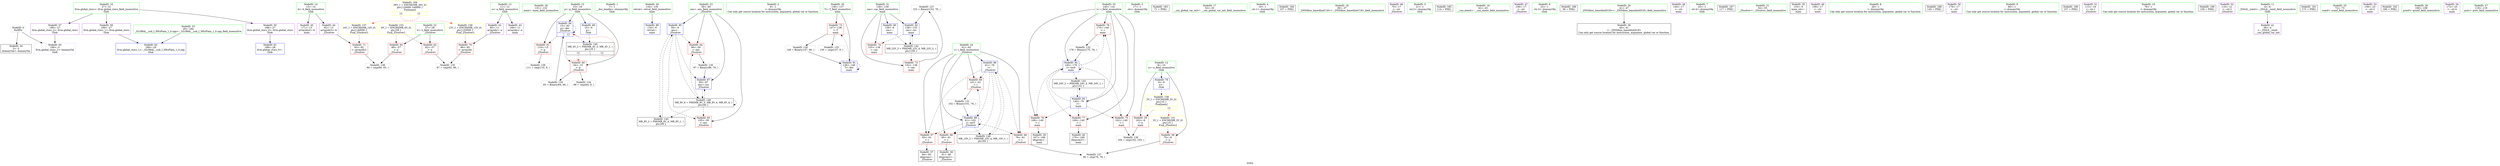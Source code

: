 digraph "SVFG" {
	label="SVFG";

	Node0x55672674d910 [shape=record,color=grey,label="{NodeID: 0\nNullPtr}"];
	Node0x55672674d910 -> Node0x556726763b00[style=solid];
	Node0x55672674d910 -> Node0x5567267674a0[style=solid];
	Node0x5567267629e0 [shape=record,color=green,label="{NodeID: 14\n13\<--14\nb\<--b_field_insensitive\nGlob }"];
	Node0x5567267629e0 -> Node0x556726764380[style=solid];
	Node0x5567267629e0 -> Node0x556726764450[style=solid];
	Node0x5567267635c0 [shape=record,color=green,label="{NodeID: 28\n131\<--132\nmain\<--main_field_insensitive\n}"];
	Node0x5567267641e0 [shape=record,color=purple,label="{NodeID: 42\n85\<--11\narrayidx\<--a\n_Z5solvev\n}"];
	Node0x5567267641e0 -> Node0x556726766950[style=solid];
	Node0x55672676b850 [shape=record,color=grey,label="{NodeID: 139\n111 = cmp(110, 9, )\n}"];
	Node0x556726765d90 [shape=record,color=purple,label="{NodeID: 56\n189\<--27\nllvm.global_ctors_1\<--llvm.global_ctors\nGlob }"];
	Node0x556726765d90 -> Node0x5567267673a0[style=solid];
	Node0x5567267739d0 [shape=record,color=yellow,style=double,label="{NodeID: 153\n6V_1 = ENCHI(MR_6V_0)\npts\{58 \}\nFun[_Z5solvev]}"];
	Node0x5567267739d0 -> Node0x5567267662d0[style=dashed];
	Node0x5567267739d0 -> Node0x5567267663a0[style=dashed];
	Node0x556726766950 [shape=record,color=red,label="{NodeID: 70\n86\<--85\n\<--arrayidx\n_Z5solvev\n}"];
	Node0x556726766950 -> Node0x556726765090[style=solid];
	Node0x5567267675a0 [shape=record,color=blue,label="{NodeID: 84\n15\<--65\np\<--dec\n_Z5solvev\n|{|<s3>12}}"];
	Node0x5567267675a0 -> Node0x556726766130[style=dashed];
	Node0x5567267675a0 -> Node0x556726766200[style=dashed];
	Node0x5567267675a0 -> Node0x5567267675a0[style=dashed];
	Node0x5567267675a0:s3 -> Node0x55672676f6d0[style=dashed,color=blue];
	Node0x55672674d9a0 [shape=record,color=green,label="{NodeID: 1\n7\<--1\n__dso_handle\<--dummyObj\nGlob }"];
	Node0x556726762a70 [shape=record,color=green,label="{NodeID: 15\n15\<--16\np\<--p_field_insensitive\nGlob }"];
	Node0x556726762a70 -> Node0x556726766130[style=solid];
	Node0x556726762a70 -> Node0x556726766200[style=solid];
	Node0x556726762a70 -> Node0x5567267671a0[style=solid];
	Node0x556726762a70 -> Node0x5567267675a0[style=solid];
	Node0x5567267636c0 [shape=record,color=green,label="{NodeID: 29\n134\<--135\nretval\<--retval_field_insensitive\nmain\n}"];
	Node0x5567267636c0 -> Node0x5567267679b0[style=solid];
	Node0x5567267642b0 [shape=record,color=purple,label="{NodeID: 43\n168\<--11\narrayidx\<--a\nmain\n}"];
	Node0x55672676f6d0 [shape=record,color=black,label="{NodeID: 140\nMR_4V_2 = PHI(MR_4V_3, MR_4V_1, )\npts\{16 \}\n|{<s0>12|<s1>12}}"];
	Node0x55672676f6d0:s0 -> Node0x556726766130[style=dashed,color=red];
	Node0x55672676f6d0:s1 -> Node0x5567267675a0[style=dashed,color=red];
	Node0x556726765e90 [shape=record,color=purple,label="{NodeID: 57\n190\<--27\nllvm.global_ctors_2\<--llvm.global_ctors\nGlob }"];
	Node0x556726765e90 -> Node0x5567267674a0[style=solid];
	Node0x556726766a20 [shape=record,color=red,label="{NodeID: 71\n93\<--92\n\<--arrayidx3\n_Z5solvev\n}"];
	Node0x556726766a20 -> Node0x556726765510[style=solid];
	Node0x556726767670 [shape=record,color=blue,label="{NodeID: 85\n59\<--9\nans\<--\n_Z5solvev\n}"];
	Node0x556726767670 -> Node0x556726766470[style=dashed];
	Node0x556726767670 -> Node0x556726766540[style=dashed];
	Node0x556726767670 -> Node0x556726767810[style=dashed];
	Node0x556726767670 -> Node0x556726770fd0[style=dashed];
	Node0x556726767670 -> Node0x5567267723d0[style=dashed];
	Node0x55672674df30 [shape=record,color=green,label="{NodeID: 2\n9\<--1\n\<--dummyObj\nCan only get source location for instruction, argument, global var or function.}"];
	Node0x556726762b40 [shape=record,color=green,label="{NodeID: 16\n27\<--31\nllvm.global_ctors\<--llvm.global_ctors_field_insensitive\nGlob }"];
	Node0x556726762b40 -> Node0x556726765c90[style=solid];
	Node0x556726762b40 -> Node0x556726765d90[style=solid];
	Node0x556726762b40 -> Node0x556726765e90[style=solid];
	Node0x556726763790 [shape=record,color=green,label="{NodeID: 30\n136\<--137\nT\<--T_field_insensitive\nmain\n}"];
	Node0x556726763790 -> Node0x556726766af0[style=solid];
	Node0x556726763790 -> Node0x556726767b50[style=solid];
	Node0x556726769e00 [shape=record,color=grey,label="{NodeID: 127\n153 = Binary(152, 76, )\n}"];
	Node0x556726769e00 -> Node0x556726767c20[style=solid];
	Node0x556726764380 [shape=record,color=purple,label="{NodeID: 44\n92\<--13\narrayidx3\<--b\n_Z5solvev\n}"];
	Node0x556726764380 -> Node0x556726766a20[style=solid];
	Node0x556726765f90 [shape=record,color=red,label="{NodeID: 58\n79\<--8\n\<--n\n_Z5solvev\n}"];
	Node0x556726765f90 -> Node0x556726765390[style=solid];
	Node0x556726766af0 [shape=record,color=red,label="{NodeID: 72\n147\<--136\n\<--T\nmain\n}"];
	Node0x556726766af0 -> Node0x556726769f80[style=solid];
	Node0x556726766af0 -> Node0x55672676a700[style=solid];
	Node0x556726767740 [shape=record,color=blue,label="{NodeID: 86\n61\<--76\ni\<--\n_Z5solvev\n}"];
	Node0x556726767740 -> Node0x556726766610[style=dashed];
	Node0x556726767740 -> Node0x5567267666e0[style=dashed];
	Node0x556726767740 -> Node0x5567267667b0[style=dashed];
	Node0x556726767740 -> Node0x556726766880[style=dashed];
	Node0x556726767740 -> Node0x5567267678e0[style=dashed];
	Node0x556726767740 -> Node0x5567267714d0[style=dashed];
	Node0x55672674dfc0 [shape=record,color=green,label="{NodeID: 3\n17\<--1\n.str\<--dummyObj\nGlob }"];
	Node0x5567265b99e0 [shape=record,color=black,label="{NodeID: 183\n71 = PHI()\n}"];
	Node0x556726762c10 [shape=record,color=green,label="{NodeID: 17\n32\<--33\n__cxx_global_var_init\<--__cxx_global_var_init_field_insensitive\n}"];
	Node0x556726763860 [shape=record,color=green,label="{NodeID: 31\n138\<--139\ncas\<--cas_field_insensitive\nmain\n}"];
	Node0x556726763860 -> Node0x556726766bc0[style=solid];
	Node0x556726763860 -> Node0x556726766c90[style=solid];
	Node0x556726763860 -> Node0x556726767a80[style=solid];
	Node0x556726763860 -> Node0x556726767c20[style=solid];
	Node0x556726769f80 [shape=record,color=grey,label="{NodeID: 128\n148 = Binary(147, 66, )\n}"];
	Node0x556726769f80 -> Node0x556726767b50[style=solid];
	Node0x556726764450 [shape=record,color=purple,label="{NodeID: 45\n171\<--13\narrayidx4\<--b\nmain\n}"];
	Node0x5567267700d0 [shape=record,color=black,label="{NodeID: 142\nMR_22V_3 = PHI(MR_22V_4, MR_22V_2, )\npts\{139 \}\n}"];
	Node0x5567267700d0 -> Node0x556726766bc0[style=dashed];
	Node0x5567267700d0 -> Node0x556726767c20[style=dashed];
	Node0x556726766060 [shape=record,color=red,label="{NodeID: 59\n163\<--8\n\<--n\nmain\n}"];
	Node0x556726766060 -> Node0x556726765210[style=solid];
	Node0x556726773c70 [shape=record,color=yellow,style=double,label="{NodeID: 156\n12V_1 = ENCHI(MR_12V_0)\npts\{120000 \}\nFun[_Z5solvev]}"];
	Node0x556726773c70 -> Node0x556726766950[style=dashed];
	Node0x556726766bc0 [shape=record,color=red,label="{NodeID: 73\n152\<--138\n\<--cas\nmain\n}"];
	Node0x556726766bc0 -> Node0x556726769e00[style=solid];
	Node0x556726767810 [shape=record,color=blue,label="{NodeID: 87\n59\<--97\nans\<--inc\n_Z5solvev\n}"];
	Node0x556726767810 -> Node0x5567267723d0[style=dashed];
	Node0x556726761c90 [shape=record,color=green,label="{NodeID: 4\n19\<--1\n.str.1\<--dummyObj\nGlob }"];
	Node0x55672677ca50 [shape=record,color=black,label="{NodeID: 184\n107 = PHI()\n}"];
	Node0x556726762ce0 [shape=record,color=green,label="{NodeID: 18\n36\<--37\n_ZNSt8ios_base4InitC1Ev\<--_ZNSt8ios_base4InitC1Ev_field_insensitive\n}"];
	Node0x556726763930 [shape=record,color=green,label="{NodeID: 32\n140\<--141\ni\<--i_field_insensitive\nmain\n}"];
	Node0x556726763930 -> Node0x556726766d60[style=solid];
	Node0x556726763930 -> Node0x556726766e30[style=solid];
	Node0x556726763930 -> Node0x556726766f00[style=solid];
	Node0x556726763930 -> Node0x556726766fd0[style=solid];
	Node0x556726763930 -> Node0x556726767cf0[style=solid];
	Node0x556726763930 -> Node0x556726767dc0[style=solid];
	Node0x55672676a100 [shape=record,color=grey,label="{NodeID: 129\n65 = Binary(64, 66, )\n}"];
	Node0x55672676a100 -> Node0x5567267675a0[style=solid];
	Node0x556726764520 [shape=record,color=purple,label="{NodeID: 46\n70\<--17\n\<--.str\n_Z5solvev\n}"];
	Node0x5567267705d0 [shape=record,color=black,label="{NodeID: 143\nMR_24V_2 = PHI(MR_24V_4, MR_24V_1, )\npts\{141 \}\n}"];
	Node0x5567267705d0 -> Node0x556726767cf0[style=dashed];
	Node0x556726766130 [shape=record,color=red,label="{NodeID: 60\n64\<--15\n\<--p\n_Z5solvev\n}"];
	Node0x556726766130 -> Node0x55672676a100[style=solid];
	Node0x556726766130 -> Node0x556726764f10[style=solid];
	Node0x556726773d50 [shape=record,color=yellow,style=double,label="{NodeID: 157\n14V_1 = ENCHI(MR_14V_0)\npts\{140000 \}\nFun[_Z5solvev]}"];
	Node0x556726773d50 -> Node0x556726766a20[style=dashed];
	Node0x556726766c90 [shape=record,color=red,label="{NodeID: 74\n155\<--138\n\<--cas\nmain\n}"];
	Node0x5567267678e0 [shape=record,color=blue,label="{NodeID: 88\n61\<--102\ni\<--inc5\n_Z5solvev\n}"];
	Node0x5567267678e0 -> Node0x556726766610[style=dashed];
	Node0x5567267678e0 -> Node0x5567267666e0[style=dashed];
	Node0x5567267678e0 -> Node0x5567267667b0[style=dashed];
	Node0x5567267678e0 -> Node0x556726766880[style=dashed];
	Node0x5567267678e0 -> Node0x5567267678e0[style=dashed];
	Node0x5567267678e0 -> Node0x5567267714d0[style=dashed];
	Node0x556726761d20 [shape=record,color=green,label="{NodeID: 5\n21\<--1\n.str.2\<--dummyObj\nGlob }"];
	Node0x55672677cb50 [shape=record,color=black,label="{NodeID: 185\n114 = PHI()\n}"];
	Node0x556726762db0 [shape=record,color=green,label="{NodeID: 19\n42\<--43\n__cxa_atexit\<--__cxa_atexit_field_insensitive\n}"];
	Node0x556726763a00 [shape=record,color=green,label="{NodeID: 33\n29\<--184\n_GLOBAL__sub_I_NExPlain_1_0.cpp\<--_GLOBAL__sub_I_NExPlain_1_0.cpp_field_insensitive\n}"];
	Node0x556726763a00 -> Node0x5567267673a0[style=solid];
	Node0x55672676a280 [shape=record,color=grey,label="{NodeID: 130\n97 = Binary(96, 76, )\n}"];
	Node0x55672676a280 -> Node0x556726767810[style=solid];
	Node0x5567267645f0 [shape=record,color=purple,label="{NodeID: 47\n106\<--17\n\<--.str\n_Z5solvev\n}"];
	Node0x556726766200 [shape=record,color=red,label="{NodeID: 61\n110\<--15\n\<--p\n_Z5solvev\n}"];
	Node0x556726766200 -> Node0x55672676b850[style=solid];
	Node0x556726773e30 [shape=record,color=yellow,style=double,label="{NodeID: 158\n2V_1 = ENCHI(MR_2V_0)\npts\{10 \}\nFun[main]|{|<s1>12}}"];
	Node0x556726773e30 -> Node0x556726766060[style=dashed];
	Node0x556726773e30:s1 -> Node0x556726772dd0[style=dashed,color=red];
	Node0x556726766d60 [shape=record,color=red,label="{NodeID: 75\n162\<--140\n\<--i\nmain\n}"];
	Node0x556726766d60 -> Node0x556726765210[style=solid];
	Node0x5567267679b0 [shape=record,color=blue,label="{NodeID: 89\n134\<--9\nretval\<--\nmain\n}"];
	Node0x556726761db0 [shape=record,color=green,label="{NodeID: 6\n23\<--1\n.str.3\<--dummyObj\nGlob }"];
	Node0x55672677cc50 [shape=record,color=black,label="{NodeID: 186\n39 = PHI()\n}"];
	Node0x556726762e80 [shape=record,color=green,label="{NodeID: 20\n41\<--47\n_ZNSt8ios_base4InitD1Ev\<--_ZNSt8ios_base4InitD1Ev_field_insensitive\n}"];
	Node0x556726762e80 -> Node0x556726763cd0[style=solid];
	Node0x556726763b00 [shape=record,color=black,label="{NodeID: 34\n2\<--3\ndummyVal\<--dummyVal\n}"];
	Node0x55672676a400 [shape=record,color=grey,label="{NodeID: 131\n102 = Binary(101, 76, )\n}"];
	Node0x55672676a400 -> Node0x5567267678e0[style=solid];
	Node0x5567267656e0 [shape=record,color=purple,label="{NodeID: 48\n144\<--17\n\<--.str\nmain\n}"];
	Node0x556726770fd0 [shape=record,color=black,label="{NodeID: 145\nMR_8V_2 = PHI(MR_8V_4, MR_8V_1, )\npts\{60 \}\n}"];
	Node0x556726770fd0 -> Node0x556726767670[style=dashed];
	Node0x5567267662d0 [shape=record,color=red,label="{NodeID: 62\n82\<--57\n\<--x\n_Z5solvev\n}"];
	Node0x5567267662d0 -> Node0x556726765090[style=solid];
	Node0x556726766e30 [shape=record,color=red,label="{NodeID: 76\n166\<--140\n\<--i\nmain\n}"];
	Node0x556726766e30 -> Node0x556726763f70[style=solid];
	Node0x556726767a80 [shape=record,color=blue,label="{NodeID: 90\n138\<--9\ncas\<--\nmain\n}"];
	Node0x556726767a80 -> Node0x5567267700d0[style=dashed];
	Node0x556726761e40 [shape=record,color=green,label="{NodeID: 7\n25\<--1\n.str.4\<--dummyObj\nGlob }"];
	Node0x55672677cd50 [shape=record,color=black,label="{NodeID: 187\n117 = PHI()\n}"];
	Node0x556726762f50 [shape=record,color=green,label="{NodeID: 21\n54\<--55\n_Z5solvev\<--_Z5solvev_field_insensitive\n}"];
	Node0x556726763c00 [shape=record,color=black,label="{NodeID: 35\n133\<--9\nmain_ret\<--\nmain\n}"];
	Node0x55672676a580 [shape=record,color=grey,label="{NodeID: 132\n176 = Binary(175, 76, )\n}"];
	Node0x55672676a580 -> Node0x556726767dc0[style=solid];
	Node0x5567267657b0 [shape=record,color=purple,label="{NodeID: 49\n158\<--17\n\<--.str\nmain\n}"];
	Node0x5567267714d0 [shape=record,color=black,label="{NodeID: 146\nMR_10V_2 = PHI(MR_10V_4, MR_10V_1, )\npts\{62 \}\n}"];
	Node0x5567267714d0 -> Node0x556726767740[style=dashed];
	Node0x5567267663a0 [shape=record,color=red,label="{NodeID: 63\n89\<--57\n\<--x\n_Z5solvev\n}"];
	Node0x5567267663a0 -> Node0x556726765510[style=solid];
	Node0x556726766f00 [shape=record,color=red,label="{NodeID: 77\n169\<--140\n\<--i\nmain\n}"];
	Node0x556726766f00 -> Node0x556726764040[style=solid];
	Node0x556726767b50 [shape=record,color=blue,label="{NodeID: 91\n136\<--148\nT\<--dec\nmain\n}"];
	Node0x556726767b50 -> Node0x556726766af0[style=dashed];
	Node0x556726767b50 -> Node0x556726767b50[style=dashed];
	Node0x556726762680 [shape=record,color=green,label="{NodeID: 8\n28\<--1\n\<--dummyObj\nCan only get source location for instruction, argument, global var or function.}"];
	Node0x55672677ce50 [shape=record,color=black,label="{NodeID: 188\n145 = PHI()\n}"];
	Node0x556726763050 [shape=record,color=green,label="{NodeID: 22\n57\<--58\nx\<--x_field_insensitive\n_Z5solvev\n}"];
	Node0x556726763050 -> Node0x5567267662d0[style=solid];
	Node0x556726763050 -> Node0x5567267663a0[style=solid];
	Node0x556726763cd0 [shape=record,color=black,label="{NodeID: 36\n40\<--41\n\<--_ZNSt8ios_base4InitD1Ev\nCan only get source location for instruction, argument, global var or function.}"];
	Node0x55672676a700 [shape=record,color=grey,label="{NodeID: 133\n150 = cmp(147, 9, )\n}"];
	Node0x556726765880 [shape=record,color=purple,label="{NodeID: 50\n179\<--17\n\<--.str\nmain\n}"];
	Node0x556726766470 [shape=record,color=red,label="{NodeID: 64\n96\<--59\n\<--ans\n_Z5solvev\n}"];
	Node0x556726766470 -> Node0x55672676a280[style=solid];
	Node0x556726766fd0 [shape=record,color=red,label="{NodeID: 78\n175\<--140\n\<--i\nmain\n}"];
	Node0x556726766fd0 -> Node0x55672676a580[style=solid];
	Node0x556726767c20 [shape=record,color=blue,label="{NodeID: 92\n138\<--153\ncas\<--inc\nmain\n}"];
	Node0x556726767c20 -> Node0x556726766c90[style=dashed];
	Node0x556726767c20 -> Node0x5567267700d0[style=dashed];
	Node0x556726762710 [shape=record,color=green,label="{NodeID: 9\n66\<--1\n\<--dummyObj\nCan only get source location for instruction, argument, global var or function.}"];
	Node0x55672677cf50 [shape=record,color=black,label="{NodeID: 189\n157 = PHI()\n}"];
	Node0x556726763120 [shape=record,color=green,label="{NodeID: 23\n59\<--60\nans\<--ans_field_insensitive\n_Z5solvev\n}"];
	Node0x556726763120 -> Node0x556726766470[style=solid];
	Node0x556726763120 -> Node0x556726766540[style=solid];
	Node0x556726763120 -> Node0x556726767670[style=solid];
	Node0x556726763120 -> Node0x556726767810[style=solid];
	Node0x556726763dd0 [shape=record,color=black,label="{NodeID: 37\n84\<--83\nidxprom\<--\n_Z5solvev\n}"];
	Node0x556726764f10 [shape=record,color=grey,label="{NodeID: 134\n68 = cmp(64, 9, )\n}"];
	Node0x556726765950 [shape=record,color=purple,label="{NodeID: 51\n113\<--19\n\<--.str.1\n_Z5solvev\n}"];
	Node0x556726766540 [shape=record,color=red,label="{NodeID: 65\n105\<--59\n\<--ans\n_Z5solvev\n}"];
	Node0x5567267670a0 [shape=record,color=blue,label="{NodeID: 79\n8\<--9\nn\<--\nGlob }"];
	Node0x5567267670a0 -> Node0x556726773e30[style=dashed];
	Node0x556726767cf0 [shape=record,color=blue,label="{NodeID: 93\n140\<--76\ni\<--\nmain\n}"];
	Node0x556726767cf0 -> Node0x556726766d60[style=dashed];
	Node0x556726767cf0 -> Node0x556726766e30[style=dashed];
	Node0x556726767cf0 -> Node0x556726766f00[style=dashed];
	Node0x556726767cf0 -> Node0x556726766fd0[style=dashed];
	Node0x556726767cf0 -> Node0x556726767dc0[style=dashed];
	Node0x556726767cf0 -> Node0x5567267705d0[style=dashed];
	Node0x5567267627a0 [shape=record,color=green,label="{NodeID: 10\n76\<--1\n\<--dummyObj\nCan only get source location for instruction, argument, global var or function.}"];
	Node0x55672677d050 [shape=record,color=black,label="{NodeID: 190\n159 = PHI()\n}"];
	Node0x5567267631f0 [shape=record,color=green,label="{NodeID: 24\n61\<--62\ni\<--i_field_insensitive\n_Z5solvev\n}"];
	Node0x5567267631f0 -> Node0x556726766610[style=solid];
	Node0x5567267631f0 -> Node0x5567267666e0[style=solid];
	Node0x5567267631f0 -> Node0x5567267667b0[style=solid];
	Node0x5567267631f0 -> Node0x556726766880[style=solid];
	Node0x5567267631f0 -> Node0x556726767740[style=solid];
	Node0x5567267631f0 -> Node0x5567267678e0[style=solid];
	Node0x556726763ea0 [shape=record,color=black,label="{NodeID: 38\n91\<--90\nidxprom2\<--\n_Z5solvev\n}"];
	Node0x556726765090 [shape=record,color=grey,label="{NodeID: 135\n87 = cmp(82, 86, )\n}"];
	Node0x556726765a20 [shape=record,color=purple,label="{NodeID: 52\n116\<--21\n\<--.str.2\n_Z5solvev\n}"];
	Node0x5567267723d0 [shape=record,color=black,label="{NodeID: 149\nMR_8V_6 = PHI(MR_8V_5, MR_8V_4, MR_8V_4, )\npts\{60 \}\n}"];
	Node0x5567267723d0 -> Node0x556726766470[style=dashed];
	Node0x5567267723d0 -> Node0x556726766540[style=dashed];
	Node0x5567267723d0 -> Node0x556726767810[style=dashed];
	Node0x5567267723d0 -> Node0x556726770fd0[style=dashed];
	Node0x5567267723d0 -> Node0x5567267723d0[style=dashed];
	Node0x556726766610 [shape=record,color=red,label="{NodeID: 66\n78\<--61\n\<--i\n_Z5solvev\n}"];
	Node0x556726766610 -> Node0x556726765390[style=solid];
	Node0x5567267671a0 [shape=record,color=blue,label="{NodeID: 80\n15\<--9\np\<--\nGlob }"];
	Node0x5567267671a0 -> Node0x55672676f6d0[style=dashed];
	Node0x556726767dc0 [shape=record,color=blue,label="{NodeID: 94\n140\<--176\ni\<--inc6\nmain\n}"];
	Node0x556726767dc0 -> Node0x556726766d60[style=dashed];
	Node0x556726767dc0 -> Node0x556726766e30[style=dashed];
	Node0x556726767dc0 -> Node0x556726766f00[style=dashed];
	Node0x556726767dc0 -> Node0x556726766fd0[style=dashed];
	Node0x556726767dc0 -> Node0x556726767dc0[style=dashed];
	Node0x556726767dc0 -> Node0x5567267705d0[style=dashed];
	Node0x556726762830 [shape=record,color=green,label="{NodeID: 11\n4\<--6\n_ZStL8__ioinit\<--_ZStL8__ioinit_field_insensitive\nGlob }"];
	Node0x556726762830 -> Node0x556726764110[style=solid];
	Node0x55672677d150 [shape=record,color=black,label="{NodeID: 191\n173 = PHI()\n}"];
	Node0x5567267632c0 [shape=record,color=green,label="{NodeID: 25\n72\<--73\nscanf\<--scanf_field_insensitive\n}"];
	Node0x556726763f70 [shape=record,color=black,label="{NodeID: 39\n167\<--166\nidxprom\<--\nmain\n}"];
	Node0x556726765210 [shape=record,color=grey,label="{NodeID: 136\n164 = cmp(162, 163, )\n}"];
	Node0x556726765af0 [shape=record,color=purple,label="{NodeID: 53\n156\<--23\n\<--.str.3\nmain\n}"];
	Node0x5567267666e0 [shape=record,color=red,label="{NodeID: 67\n83\<--61\n\<--i\n_Z5solvev\n}"];
	Node0x5567267666e0 -> Node0x556726763dd0[style=solid];
	Node0x5567267743a0 [shape=record,color=yellow,style=double,label="{NodeID: 164\n26V_1 = ENCHI(MR_26V_0)\npts\{120000 140000 \}\nFun[main]|{<s0>12|<s1>12}}"];
	Node0x5567267743a0:s0 -> Node0x556726773c70[style=dashed,color=red];
	Node0x5567267743a0:s1 -> Node0x556726773d50[style=dashed,color=red];
	Node0x5567267672a0 [shape=record,color=blue,label="{NodeID: 81\n188\<--28\nllvm.global_ctors_0\<--\nGlob }"];
	Node0x5567267628c0 [shape=record,color=green,label="{NodeID: 12\n8\<--10\nn\<--n_field_insensitive\nGlob }"];
	Node0x5567267628c0 -> Node0x556726765f90[style=solid];
	Node0x5567267628c0 -> Node0x556726766060[style=solid];
	Node0x5567267628c0 -> Node0x5567267670a0[style=solid];
	Node0x556726767f20 [shape=record,color=black,label="{NodeID: 192\n180 = PHI()\n}"];
	Node0x5567267633c0 [shape=record,color=green,label="{NodeID: 26\n108\<--109\nprintf\<--printf_field_insensitive\n}"];
	Node0x556726764040 [shape=record,color=black,label="{NodeID: 40\n170\<--169\nidxprom3\<--\nmain\n}"];
	Node0x556726765390 [shape=record,color=grey,label="{NodeID: 137\n80 = cmp(78, 79, )\n}"];
	Node0x556726765bc0 [shape=record,color=purple,label="{NodeID: 54\n172\<--25\n\<--.str.4\nmain\n}"];
	Node0x556726772dd0 [shape=record,color=yellow,style=double,label="{NodeID: 151\n2V_1 = ENCHI(MR_2V_0)\npts\{10 \}\nFun[_Z5solvev]}"];
	Node0x556726772dd0 -> Node0x556726765f90[style=dashed];
	Node0x5567267667b0 [shape=record,color=red,label="{NodeID: 68\n90\<--61\n\<--i\n_Z5solvev\n}"];
	Node0x5567267667b0 -> Node0x556726763ea0[style=solid];
	Node0x5567267673a0 [shape=record,color=blue,label="{NodeID: 82\n189\<--29\nllvm.global_ctors_1\<--_GLOBAL__sub_I_NExPlain_1_0.cpp\nGlob }"];
	Node0x556726762950 [shape=record,color=green,label="{NodeID: 13\n11\<--12\na\<--a_field_insensitive\nGlob }"];
	Node0x556726762950 -> Node0x5567267641e0[style=solid];
	Node0x556726762950 -> Node0x5567267642b0[style=solid];
	Node0x5567267634c0 [shape=record,color=green,label="{NodeID: 27\n118\<--119\nputs\<--puts_field_insensitive\n}"];
	Node0x556726764110 [shape=record,color=purple,label="{NodeID: 41\n38\<--4\n\<--_ZStL8__ioinit\n__cxx_global_var_init\n}"];
	Node0x556726765510 [shape=record,color=grey,label="{NodeID: 138\n94 = cmp(89, 93, )\n}"];
	Node0x556726765c90 [shape=record,color=purple,label="{NodeID: 55\n188\<--27\nllvm.global_ctors_0\<--llvm.global_ctors\nGlob }"];
	Node0x556726765c90 -> Node0x5567267672a0[style=solid];
	Node0x556726766880 [shape=record,color=red,label="{NodeID: 69\n101\<--61\n\<--i\n_Z5solvev\n}"];
	Node0x556726766880 -> Node0x55672676a400[style=solid];
	Node0x5567267674a0 [shape=record,color=blue, style = dotted,label="{NodeID: 83\n190\<--3\nllvm.global_ctors_2\<--dummyVal\nGlob }"];
}
